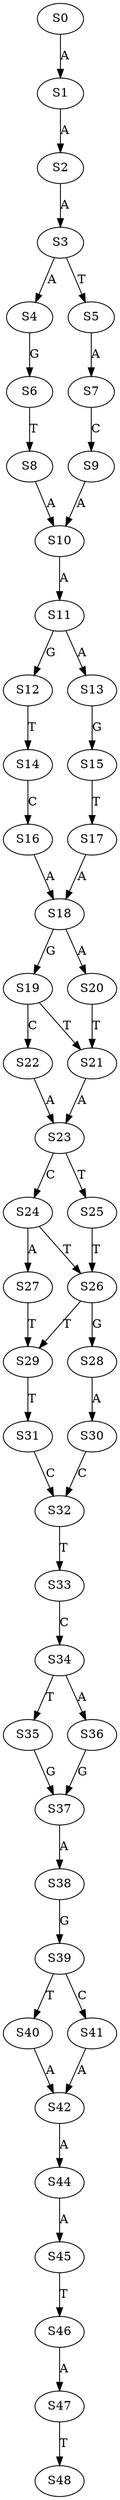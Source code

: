 strict digraph  {
	S0 -> S1 [ label = A ];
	S1 -> S2 [ label = A ];
	S2 -> S3 [ label = A ];
	S3 -> S4 [ label = A ];
	S3 -> S5 [ label = T ];
	S4 -> S6 [ label = G ];
	S5 -> S7 [ label = A ];
	S6 -> S8 [ label = T ];
	S7 -> S9 [ label = C ];
	S8 -> S10 [ label = A ];
	S9 -> S10 [ label = A ];
	S10 -> S11 [ label = A ];
	S11 -> S12 [ label = G ];
	S11 -> S13 [ label = A ];
	S12 -> S14 [ label = T ];
	S13 -> S15 [ label = G ];
	S14 -> S16 [ label = C ];
	S15 -> S17 [ label = T ];
	S16 -> S18 [ label = A ];
	S17 -> S18 [ label = A ];
	S18 -> S19 [ label = G ];
	S18 -> S20 [ label = A ];
	S19 -> S21 [ label = T ];
	S19 -> S22 [ label = C ];
	S20 -> S21 [ label = T ];
	S21 -> S23 [ label = A ];
	S22 -> S23 [ label = A ];
	S23 -> S24 [ label = C ];
	S23 -> S25 [ label = T ];
	S24 -> S26 [ label = T ];
	S24 -> S27 [ label = A ];
	S25 -> S26 [ label = T ];
	S26 -> S28 [ label = G ];
	S26 -> S29 [ label = T ];
	S27 -> S29 [ label = T ];
	S28 -> S30 [ label = A ];
	S29 -> S31 [ label = T ];
	S30 -> S32 [ label = C ];
	S31 -> S32 [ label = C ];
	S32 -> S33 [ label = T ];
	S33 -> S34 [ label = C ];
	S34 -> S35 [ label = T ];
	S34 -> S36 [ label = A ];
	S35 -> S37 [ label = G ];
	S36 -> S37 [ label = G ];
	S37 -> S38 [ label = A ];
	S38 -> S39 [ label = G ];
	S39 -> S40 [ label = T ];
	S39 -> S41 [ label = C ];
	S40 -> S42 [ label = A ];
	S41 -> S42 [ label = A ];
	S42 -> S44 [ label = A ];
	S44 -> S45 [ label = A ];
	S45 -> S46 [ label = T ];
	S46 -> S47 [ label = A ];
	S47 -> S48 [ label = T ];
}
